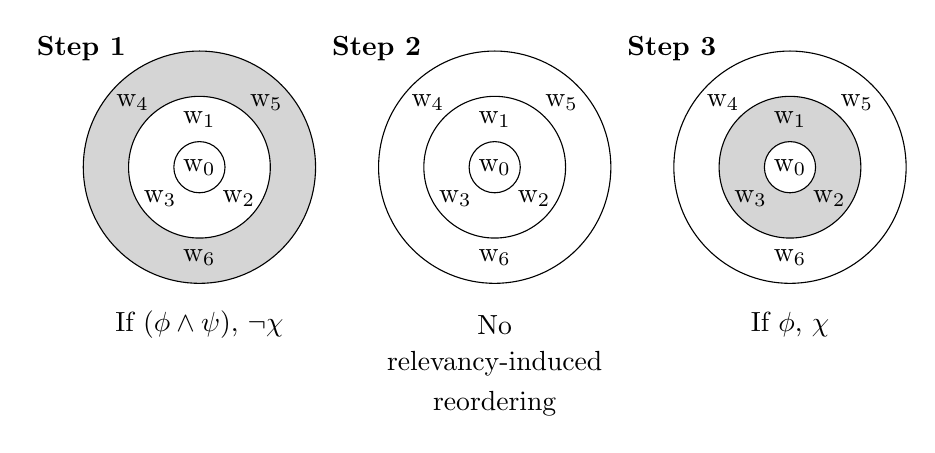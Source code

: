 \begin{tikzpicture}
	\coordinate (O) at (0,0);
    \node at (-1.5,1.5) {\textbf{Step 1}};
	\draw[fill=gray!33] (O) circle (1.475);
	\draw[fill=white] (O) circle (0.9);
	\draw[fill=white] (O) circle (0.325)node {w$_0$};

	\node at (0,0.6) {w$_1$};
	\node at (0.5,-0.4) {w$_2$};
	\node at (-0.5,-0.4) {w$_3$};
	
	\node at (-0.85,0.825) {w$_4$};
	\node at (0.85,0.825) {w$_5$};
	\node at (0,-1.15) {w$_6$};
	
	\node at (0,-2) {If $(\phi\land\psi)$, $\neg\chi$};
	
	
	\begin{scope}[xshift=37.5mm]
		\coordinate (O) at (0,0);
        \node at (-1.5,1.5) {\textbf{Step 2}};
	\draw[fill=white] (O) circle (1.475);
	\draw[fill=white] (O) circle (0.9);
	\draw[fill=white] (O) circle (0.325)node {w$_0$};

	\node at (0,0.6) {w$_1$};
	\node at (0.5,-0.4) {w$_2$};
	\node at (-0.5,-0.4) {w$_3$};
	
	\node at (-0.85,0.825) {w$_4$};
	\node at (0.85,0.825) {w$_5$};
	\node at (0,-1.15) {w$_6$};
	
	\node at (0,-2) {No};
	\node at (0,-2.5) {relevancy-induced};
	\node at (0,-3) {reordering};
	
	\begin{scope}[xshift=37.5mm]
		\coordinate (O) at (0,0);
        \node at (-1.5,1.5) {\textbf{Step 3}};
	\draw[fill=white] (O) circle (1.475);
	\draw[fill=gray!33] (O) circle (0.9);
	\draw[fill=white] (O) circle (0.325)node {w$_0$};

	\node at (0,0.6) {w$_1$};
	\node at (0.5,-0.4) {w$_2$};
	\node at (-0.5,-0.4) {w$_3$};
	
	\node at (-0.85,0.825) {w$_4$};
	\node at (0.85,0.825) {w$_5$};
	\node at (0,-1.15) {w$_6$};
	
	\node at (0,-2) {If $\phi$, $\chi$};
	\end{scope}
	\end{scope}
\end{tikzpicture}